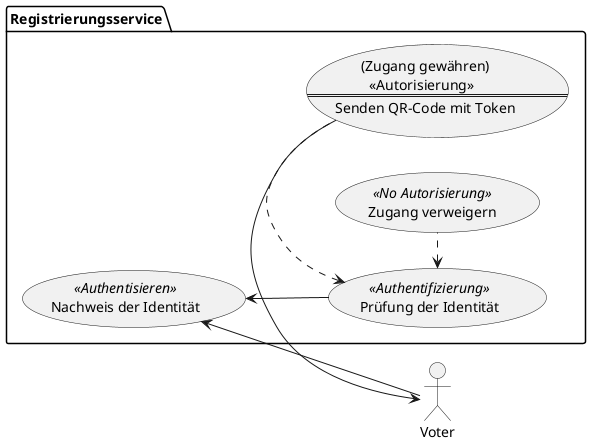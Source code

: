 @startuml
left to right direction

actor Voter as v

package Registrierungsservice {
  usecase (Nachweis der Identität) << Authentisieren >>    as UC1
  usecase (Prüfung der Identität)  << Authentifizierung >> as UC2
  usecase UC3 as "(Zugang gewähren)        
          << Autorisierung >>  
          ====
          Senden QR-Code mit Token"  
  usecase (Zugang verweigern)      << No Autorisierung >>     as UC4
}

v --> UC1
UC3 -> v
UC1 <-- UC2
UC2 <. UC4
UC2 <. UC3

@enduml
